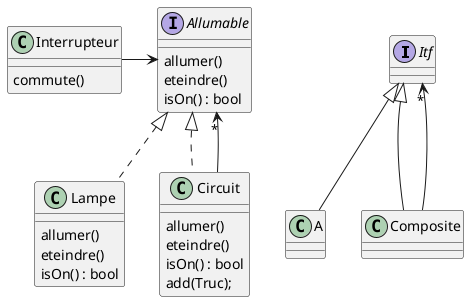 @startuml
'https://plantuml.com/sequence-diagram

interface Itf {
}

Itf <|-- A

Itf <|-- Composite
Itf "*" <-- Composite

class Lampe {
    allumer()
    eteindre()
    isOn() : bool
}

class Interrupteur {
    commute()
}

class Circuit {
    allumer()
    eteindre()
    isOn() : bool
    add(Truc);
}

interface Allumable {
     allumer()
     eteindre()
     isOn() : bool
}

Allumable <|.. Lampe
Allumable <|.. Circuit
Allumable "*" <-- Circuit

Interrupteur -> Allumable

@enduml
